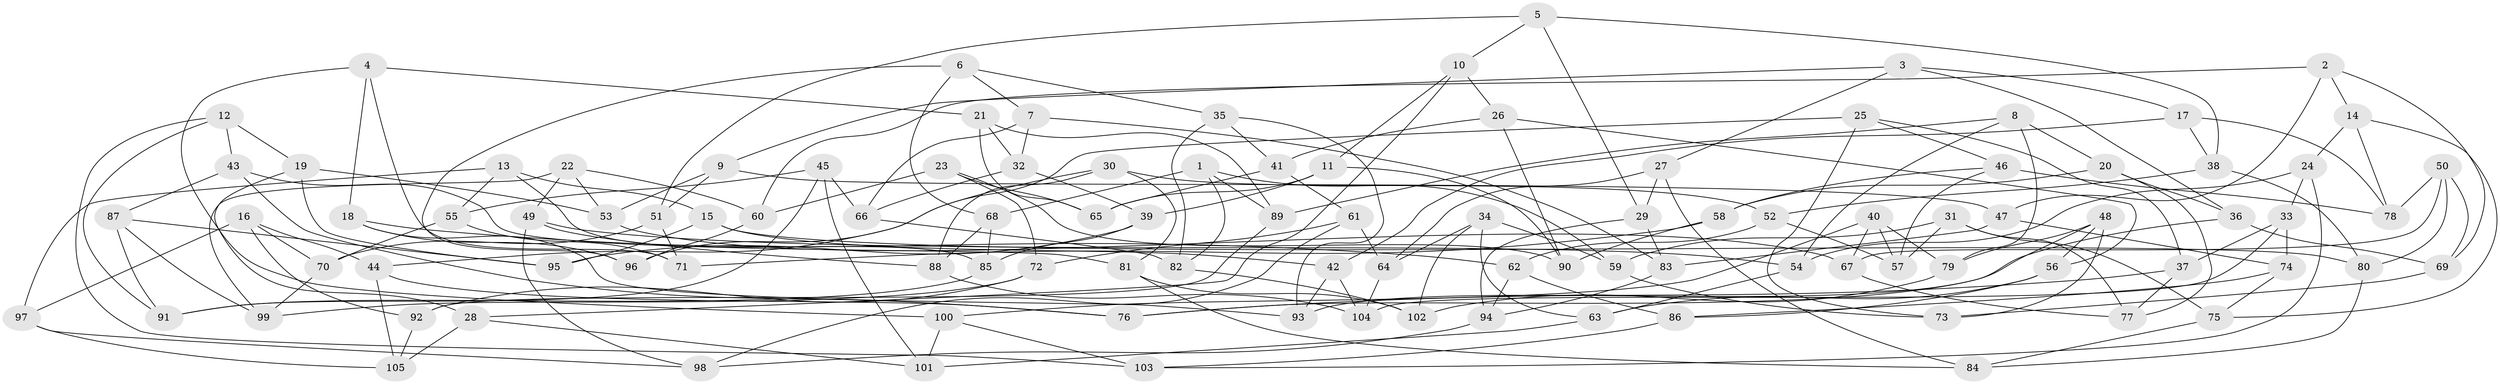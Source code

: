 // Generated by graph-tools (version 1.1) at 2025/16/03/09/25 04:16:29]
// undirected, 105 vertices, 210 edges
graph export_dot {
graph [start="1"]
  node [color=gray90,style=filled];
  1;
  2;
  3;
  4;
  5;
  6;
  7;
  8;
  9;
  10;
  11;
  12;
  13;
  14;
  15;
  16;
  17;
  18;
  19;
  20;
  21;
  22;
  23;
  24;
  25;
  26;
  27;
  28;
  29;
  30;
  31;
  32;
  33;
  34;
  35;
  36;
  37;
  38;
  39;
  40;
  41;
  42;
  43;
  44;
  45;
  46;
  47;
  48;
  49;
  50;
  51;
  52;
  53;
  54;
  55;
  56;
  57;
  58;
  59;
  60;
  61;
  62;
  63;
  64;
  65;
  66;
  67;
  68;
  69;
  70;
  71;
  72;
  73;
  74;
  75;
  76;
  77;
  78;
  79;
  80;
  81;
  82;
  83;
  84;
  85;
  86;
  87;
  88;
  89;
  90;
  91;
  92;
  93;
  94;
  95;
  96;
  97;
  98;
  99;
  100;
  101;
  102;
  103;
  104;
  105;
  1 -- 59;
  1 -- 68;
  1 -- 89;
  1 -- 82;
  2 -- 69;
  2 -- 60;
  2 -- 14;
  2 -- 47;
  3 -- 27;
  3 -- 17;
  3 -- 36;
  3 -- 9;
  4 -- 100;
  4 -- 71;
  4 -- 18;
  4 -- 21;
  5 -- 29;
  5 -- 10;
  5 -- 38;
  5 -- 51;
  6 -- 35;
  6 -- 68;
  6 -- 96;
  6 -- 7;
  7 -- 83;
  7 -- 66;
  7 -- 32;
  8 -- 20;
  8 -- 89;
  8 -- 79;
  8 -- 54;
  9 -- 47;
  9 -- 51;
  9 -- 53;
  10 -- 26;
  10 -- 28;
  10 -- 11;
  11 -- 90;
  11 -- 65;
  11 -- 39;
  12 -- 91;
  12 -- 19;
  12 -- 103;
  12 -- 43;
  13 -- 15;
  13 -- 97;
  13 -- 55;
  13 -- 85;
  14 -- 24;
  14 -- 78;
  14 -- 75;
  15 -- 95;
  15 -- 42;
  15 -- 80;
  16 -- 70;
  16 -- 97;
  16 -- 44;
  16 -- 92;
  17 -- 78;
  17 -- 38;
  17 -- 42;
  18 -- 96;
  18 -- 62;
  18 -- 93;
  19 -- 53;
  19 -- 95;
  19 -- 28;
  20 -- 77;
  20 -- 36;
  20 -- 58;
  21 -- 89;
  21 -- 65;
  21 -- 32;
  22 -- 99;
  22 -- 49;
  22 -- 53;
  22 -- 60;
  23 -- 90;
  23 -- 65;
  23 -- 60;
  23 -- 72;
  24 -- 103;
  24 -- 33;
  24 -- 54;
  25 -- 73;
  25 -- 46;
  25 -- 96;
  25 -- 37;
  26 -- 56;
  26 -- 90;
  26 -- 41;
  27 -- 64;
  27 -- 29;
  27 -- 84;
  28 -- 101;
  28 -- 105;
  29 -- 83;
  29 -- 94;
  30 -- 88;
  30 -- 81;
  30 -- 52;
  30 -- 44;
  31 -- 59;
  31 -- 75;
  31 -- 57;
  31 -- 77;
  32 -- 39;
  32 -- 66;
  33 -- 37;
  33 -- 74;
  33 -- 104;
  34 -- 102;
  34 -- 59;
  34 -- 63;
  34 -- 64;
  35 -- 93;
  35 -- 41;
  35 -- 82;
  36 -- 69;
  36 -- 76;
  37 -- 76;
  37 -- 77;
  38 -- 52;
  38 -- 80;
  39 -- 85;
  39 -- 95;
  40 -- 100;
  40 -- 67;
  40 -- 57;
  40 -- 79;
  41 -- 65;
  41 -- 61;
  42 -- 104;
  42 -- 93;
  43 -- 87;
  43 -- 76;
  43 -- 81;
  44 -- 76;
  44 -- 105;
  45 -- 66;
  45 -- 101;
  45 -- 91;
  45 -- 55;
  46 -- 57;
  46 -- 58;
  46 -- 78;
  47 -- 83;
  47 -- 74;
  48 -- 93;
  48 -- 56;
  48 -- 79;
  48 -- 73;
  49 -- 88;
  49 -- 98;
  49 -- 54;
  50 -- 67;
  50 -- 80;
  50 -- 78;
  50 -- 69;
  51 -- 71;
  51 -- 70;
  52 -- 57;
  52 -- 62;
  53 -- 67;
  54 -- 63;
  55 -- 70;
  55 -- 71;
  56 -- 63;
  56 -- 86;
  58 -- 71;
  58 -- 90;
  59 -- 73;
  60 -- 96;
  61 -- 64;
  61 -- 72;
  61 -- 98;
  62 -- 86;
  62 -- 94;
  63 -- 101;
  64 -- 104;
  66 -- 82;
  67 -- 77;
  68 -- 85;
  68 -- 88;
  69 -- 73;
  70 -- 99;
  72 -- 99;
  72 -- 92;
  74 -- 75;
  74 -- 86;
  75 -- 84;
  79 -- 102;
  80 -- 84;
  81 -- 102;
  81 -- 84;
  82 -- 102;
  83 -- 94;
  85 -- 91;
  86 -- 103;
  87 -- 91;
  87 -- 95;
  87 -- 99;
  88 -- 104;
  89 -- 92;
  92 -- 105;
  94 -- 98;
  97 -- 105;
  97 -- 98;
  100 -- 103;
  100 -- 101;
}
